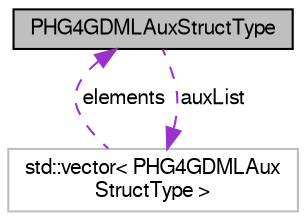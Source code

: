 digraph "PHG4GDMLAuxStructType"
{
  bgcolor="transparent";
  edge [fontname="FreeSans",fontsize="10",labelfontname="FreeSans",labelfontsize="10"];
  node [fontname="FreeSans",fontsize="10",shape=record];
  Node1 [label="PHG4GDMLAuxStructType",height=0.2,width=0.4,color="black", fillcolor="grey75", style="filled" fontcolor="black"];
  Node2 -> Node1 [dir="back",color="darkorchid3",fontsize="10",style="dashed",label=" auxList" ,fontname="FreeSans"];
  Node2 [label="std::vector\< PHG4GDMLAux\lStructType \>",height=0.2,width=0.4,color="grey75"];
  Node1 -> Node2 [dir="back",color="darkorchid3",fontsize="10",style="dashed",label=" elements" ,fontname="FreeSans"];
}
